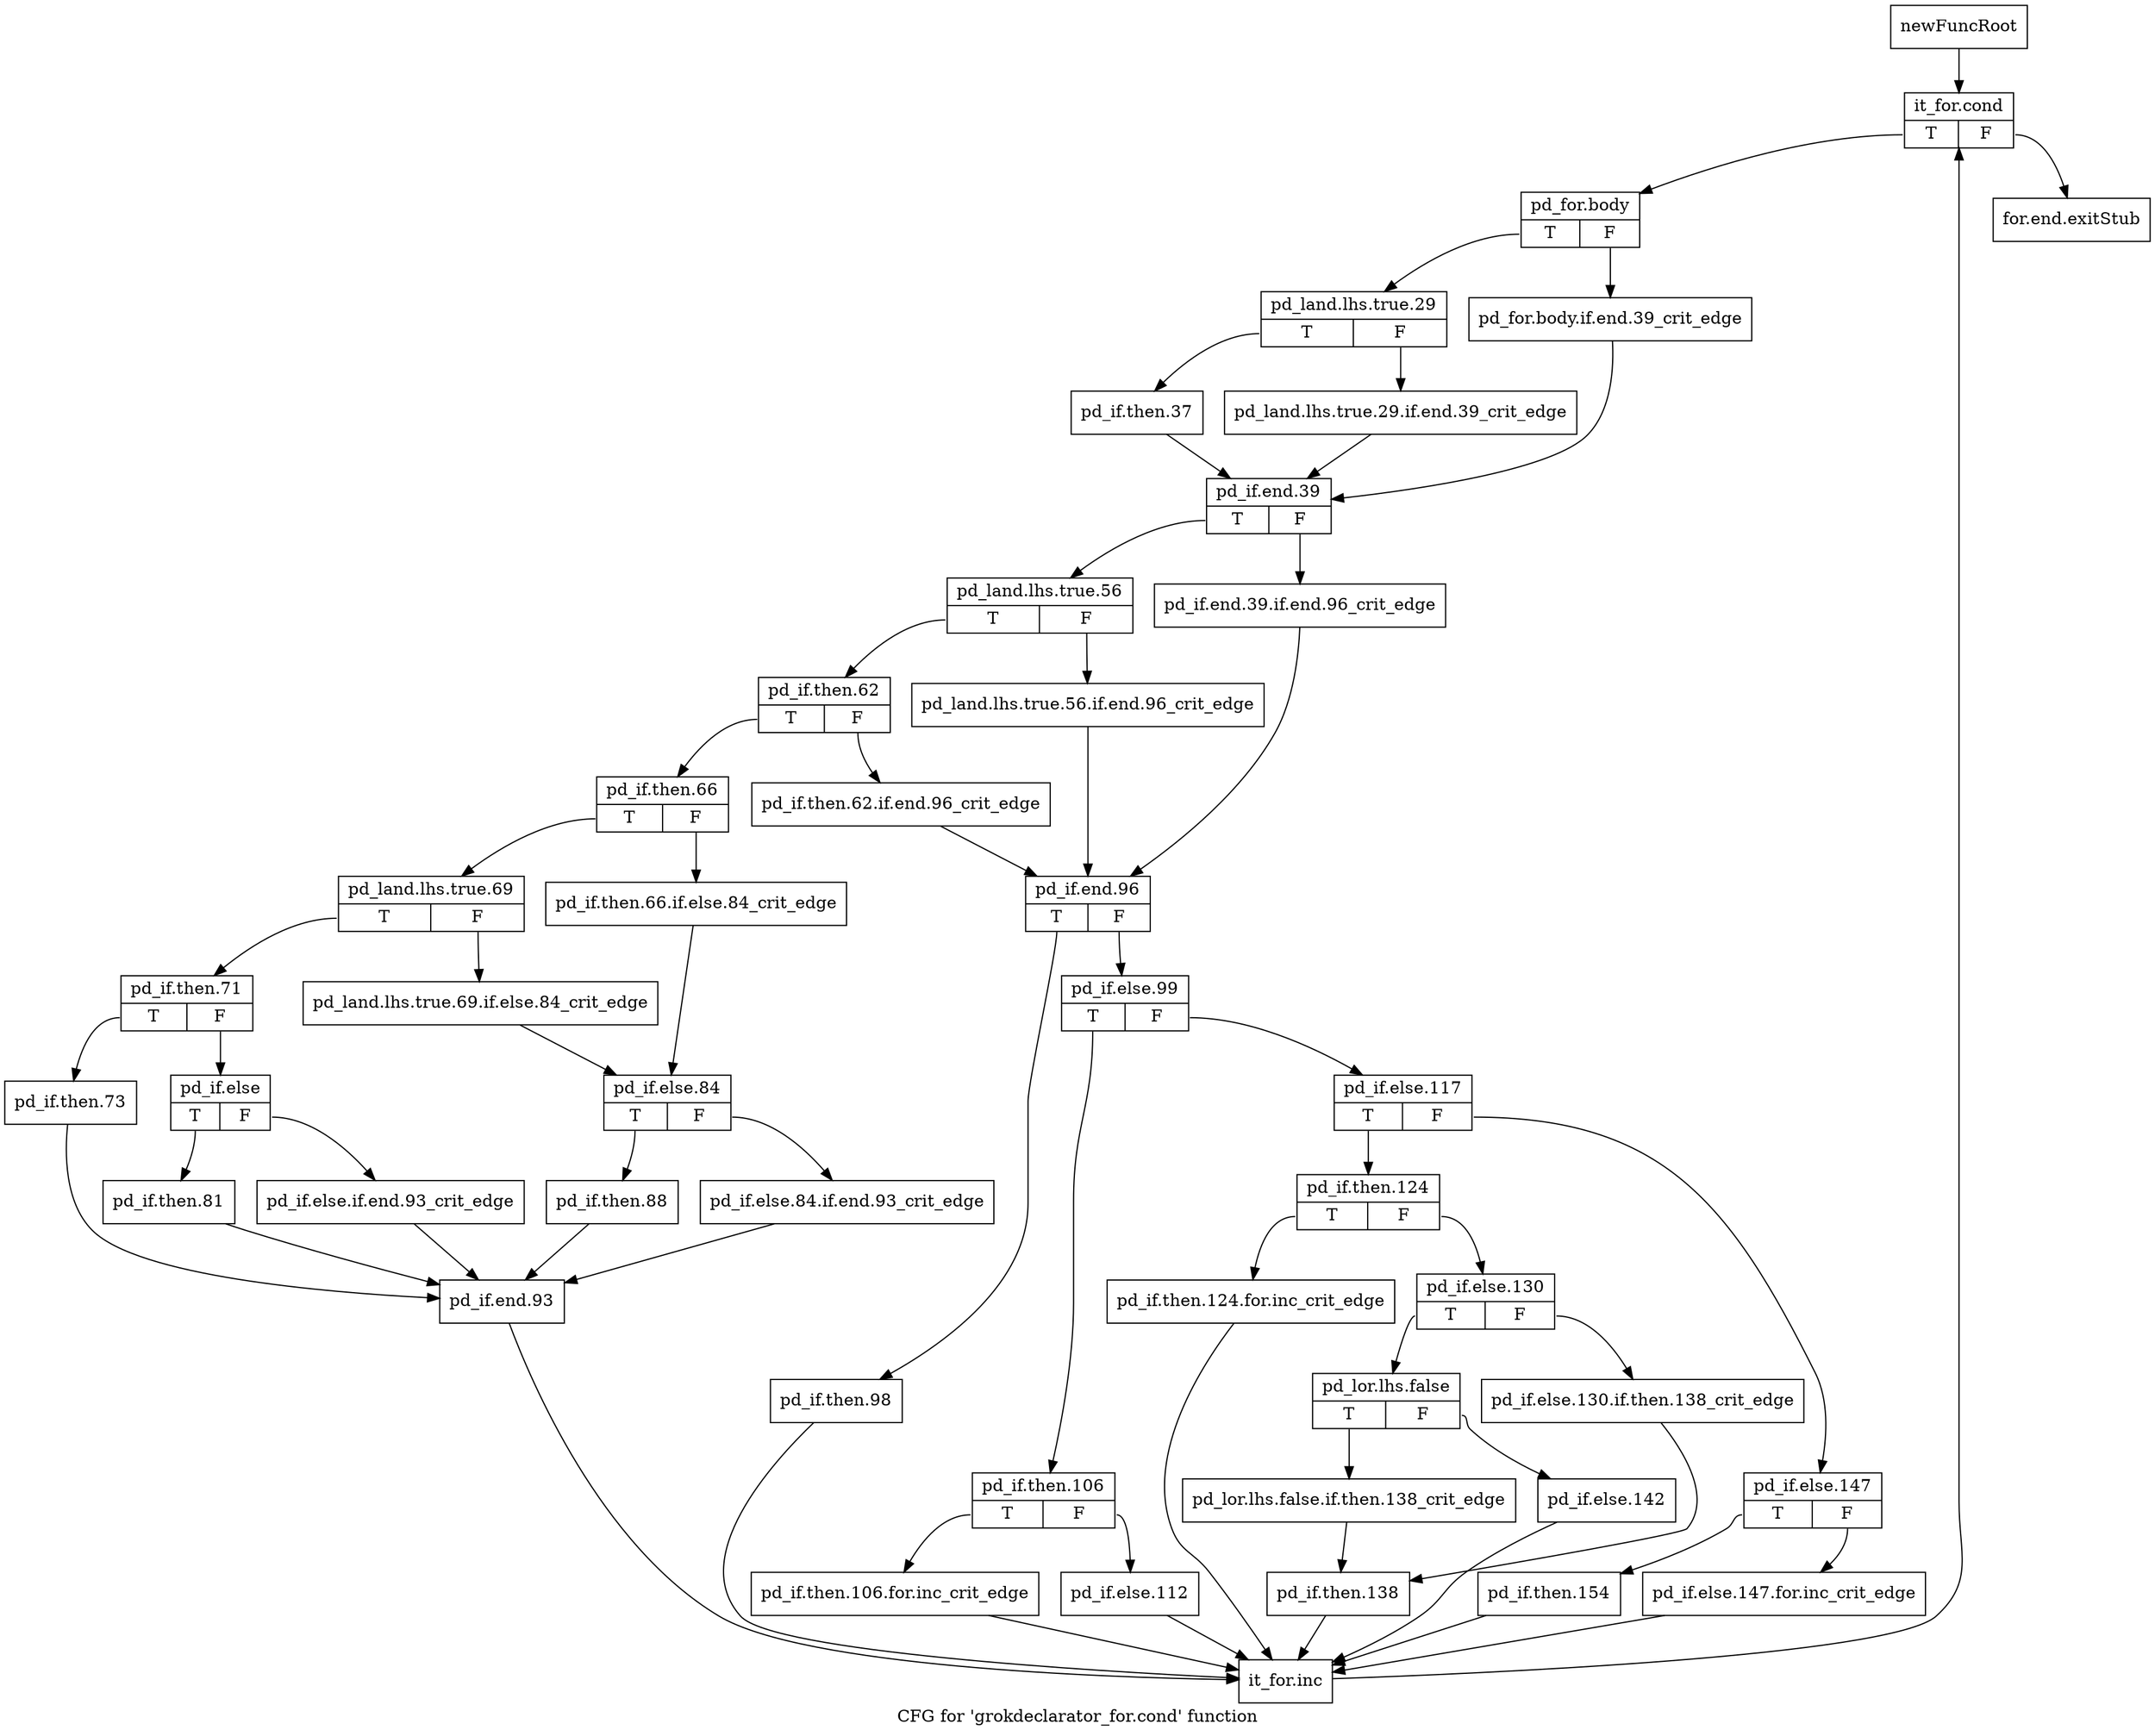 digraph "CFG for 'grokdeclarator_for.cond' function" {
	label="CFG for 'grokdeclarator_for.cond' function";

	Node0xa00cbc0 [shape=record,label="{newFuncRoot}"];
	Node0xa00cbc0 -> Node0xa00cc60;
	Node0xa00cc10 [shape=record,label="{for.end.exitStub}"];
	Node0xa00cc60 [shape=record,label="{it_for.cond|{<s0>T|<s1>F}}"];
	Node0xa00cc60:s0 -> Node0xa00ccb0;
	Node0xa00cc60:s1 -> Node0xa00cc10;
	Node0xa00ccb0 [shape=record,label="{pd_for.body|{<s0>T|<s1>F}}"];
	Node0xa00ccb0:s0 -> Node0xa00cd50;
	Node0xa00ccb0:s1 -> Node0xa00cd00;
	Node0xa00cd00 [shape=record,label="{pd_for.body.if.end.39_crit_edge}"];
	Node0xa00cd00 -> Node0xa030380;
	Node0xa00cd50 [shape=record,label="{pd_land.lhs.true.29|{<s0>T|<s1>F}}"];
	Node0xa00cd50:s0 -> Node0xa030330;
	Node0xa00cd50:s1 -> Node0xa0302e0;
	Node0xa0302e0 [shape=record,label="{pd_land.lhs.true.29.if.end.39_crit_edge}"];
	Node0xa0302e0 -> Node0xa030380;
	Node0xa030330 [shape=record,label="{pd_if.then.37}"];
	Node0xa030330 -> Node0xa030380;
	Node0xa030380 [shape=record,label="{pd_if.end.39|{<s0>T|<s1>F}}"];
	Node0xa030380:s0 -> Node0xa030420;
	Node0xa030380:s1 -> Node0xa0303d0;
	Node0xa0303d0 [shape=record,label="{pd_if.end.39.if.end.96_crit_edge}"];
	Node0xa0303d0 -> Node0xa030560;
	Node0xa030420 [shape=record,label="{pd_land.lhs.true.56|{<s0>T|<s1>F}}"];
	Node0xa030420:s0 -> Node0xa0304c0;
	Node0xa030420:s1 -> Node0xa030470;
	Node0xa030470 [shape=record,label="{pd_land.lhs.true.56.if.end.96_crit_edge}"];
	Node0xa030470 -> Node0xa030560;
	Node0xa0304c0 [shape=record,label="{pd_if.then.62|{<s0>T|<s1>F}}"];
	Node0xa0304c0:s0 -> Node0xa030b00;
	Node0xa0304c0:s1 -> Node0xa030510;
	Node0xa030510 [shape=record,label="{pd_if.then.62.if.end.96_crit_edge}"];
	Node0xa030510 -> Node0xa030560;
	Node0xa030560 [shape=record,label="{pd_if.end.96|{<s0>T|<s1>F}}"];
	Node0xa030560:s0 -> Node0xa030ab0;
	Node0xa030560:s1 -> Node0xa0305b0;
	Node0xa0305b0 [shape=record,label="{pd_if.else.99|{<s0>T|<s1>F}}"];
	Node0xa0305b0:s0 -> Node0xa0309c0;
	Node0xa0305b0:s1 -> Node0xa030600;
	Node0xa030600 [shape=record,label="{pd_if.else.117|{<s0>T|<s1>F}}"];
	Node0xa030600:s0 -> Node0xa030740;
	Node0xa030600:s1 -> Node0xa030650;
	Node0xa030650 [shape=record,label="{pd_if.else.147|{<s0>T|<s1>F}}"];
	Node0xa030650:s0 -> Node0xa0306f0;
	Node0xa030650:s1 -> Node0xa0306a0;
	Node0xa0306a0 [shape=record,label="{pd_if.else.147.for.inc_crit_edge}"];
	Node0xa0306a0 -> Node0xa030f10;
	Node0xa0306f0 [shape=record,label="{pd_if.then.154}"];
	Node0xa0306f0 -> Node0xa030f10;
	Node0xa030740 [shape=record,label="{pd_if.then.124|{<s0>T|<s1>F}}"];
	Node0xa030740:s0 -> Node0xa030970;
	Node0xa030740:s1 -> Node0xa030790;
	Node0xa030790 [shape=record,label="{pd_if.else.130|{<s0>T|<s1>F}}"];
	Node0xa030790:s0 -> Node0xa030830;
	Node0xa030790:s1 -> Node0xa0307e0;
	Node0xa0307e0 [shape=record,label="{pd_if.else.130.if.then.138_crit_edge}"];
	Node0xa0307e0 -> Node0xa030920;
	Node0xa030830 [shape=record,label="{pd_lor.lhs.false|{<s0>T|<s1>F}}"];
	Node0xa030830:s0 -> Node0xa0308d0;
	Node0xa030830:s1 -> Node0xa030880;
	Node0xa030880 [shape=record,label="{pd_if.else.142}"];
	Node0xa030880 -> Node0xa030f10;
	Node0xa0308d0 [shape=record,label="{pd_lor.lhs.false.if.then.138_crit_edge}"];
	Node0xa0308d0 -> Node0xa030920;
	Node0xa030920 [shape=record,label="{pd_if.then.138}"];
	Node0xa030920 -> Node0xa030f10;
	Node0xa030970 [shape=record,label="{pd_if.then.124.for.inc_crit_edge}"];
	Node0xa030970 -> Node0xa030f10;
	Node0xa0309c0 [shape=record,label="{pd_if.then.106|{<s0>T|<s1>F}}"];
	Node0xa0309c0:s0 -> Node0xa030a60;
	Node0xa0309c0:s1 -> Node0xa030a10;
	Node0xa030a10 [shape=record,label="{pd_if.else.112}"];
	Node0xa030a10 -> Node0xa030f10;
	Node0xa030a60 [shape=record,label="{pd_if.then.106.for.inc_crit_edge}"];
	Node0xa030a60 -> Node0xa030f10;
	Node0xa030ab0 [shape=record,label="{pd_if.then.98}"];
	Node0xa030ab0 -> Node0xa030f10;
	Node0xa030b00 [shape=record,label="{pd_if.then.66|{<s0>T|<s1>F}}"];
	Node0xa030b00:s0 -> Node0xa030ba0;
	Node0xa030b00:s1 -> Node0xa030b50;
	Node0xa030b50 [shape=record,label="{pd_if.then.66.if.else.84_crit_edge}"];
	Node0xa030b50 -> Node0xa030c40;
	Node0xa030ba0 [shape=record,label="{pd_land.lhs.true.69|{<s0>T|<s1>F}}"];
	Node0xa030ba0:s0 -> Node0xa030d30;
	Node0xa030ba0:s1 -> Node0xa030bf0;
	Node0xa030bf0 [shape=record,label="{pd_land.lhs.true.69.if.else.84_crit_edge}"];
	Node0xa030bf0 -> Node0xa030c40;
	Node0xa030c40 [shape=record,label="{pd_if.else.84|{<s0>T|<s1>F}}"];
	Node0xa030c40:s0 -> Node0xa030ce0;
	Node0xa030c40:s1 -> Node0xa030c90;
	Node0xa030c90 [shape=record,label="{pd_if.else.84.if.end.93_crit_edge}"];
	Node0xa030c90 -> Node0xa030ec0;
	Node0xa030ce0 [shape=record,label="{pd_if.then.88}"];
	Node0xa030ce0 -> Node0xa030ec0;
	Node0xa030d30 [shape=record,label="{pd_if.then.71|{<s0>T|<s1>F}}"];
	Node0xa030d30:s0 -> Node0xa030e70;
	Node0xa030d30:s1 -> Node0xa030d80;
	Node0xa030d80 [shape=record,label="{pd_if.else|{<s0>T|<s1>F}}"];
	Node0xa030d80:s0 -> Node0xa030e20;
	Node0xa030d80:s1 -> Node0xa030dd0;
	Node0xa030dd0 [shape=record,label="{pd_if.else.if.end.93_crit_edge}"];
	Node0xa030dd0 -> Node0xa030ec0;
	Node0xa030e20 [shape=record,label="{pd_if.then.81}"];
	Node0xa030e20 -> Node0xa030ec0;
	Node0xa030e70 [shape=record,label="{pd_if.then.73}"];
	Node0xa030e70 -> Node0xa030ec0;
	Node0xa030ec0 [shape=record,label="{pd_if.end.93}"];
	Node0xa030ec0 -> Node0xa030f10;
	Node0xa030f10 [shape=record,label="{it_for.inc}"];
	Node0xa030f10 -> Node0xa00cc60;
}
